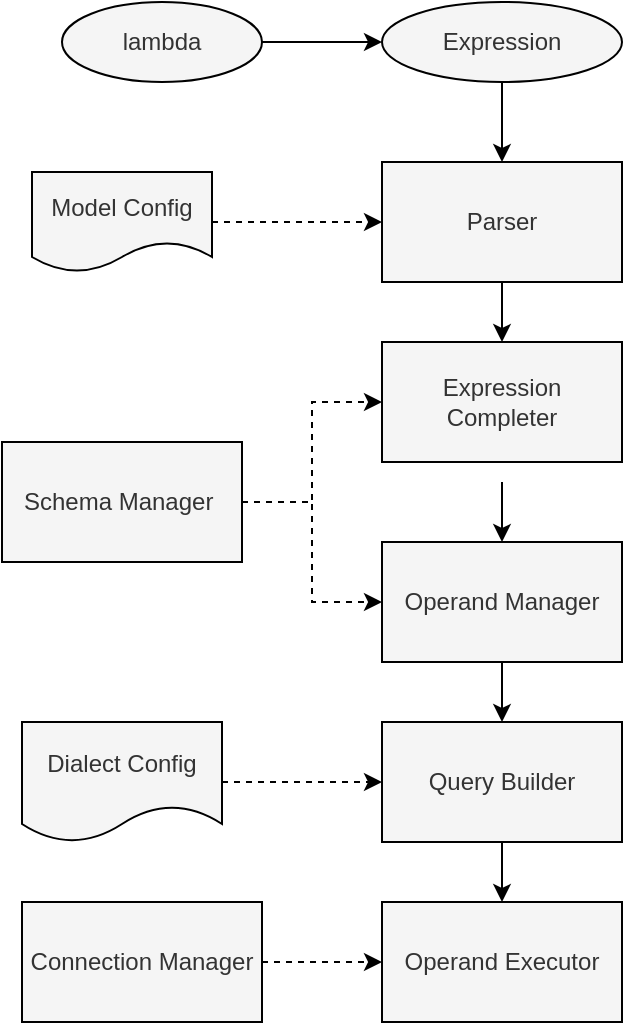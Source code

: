 <mxfile>
    <diagram id="_qm1-AJe0AePabwUvn4U" name="Page-1">
        <mxGraphModel dx="1099" dy="635" grid="0" gridSize="10" guides="1" tooltips="1" connect="1" arrows="1" fold="1" page="1" pageScale="1" pageWidth="413" pageHeight="583" background="#ffffff" math="0" shadow="0">
            <root>
                <object label="" id="0">
                    <mxCell/>
                </object>
                <mxCell id="1" parent="0"/>
                <mxCell id="13" style="edgeStyle=orthogonalEdgeStyle;rounded=0;orthogonalLoop=1;jettySize=auto;html=1;exitX=0.5;exitY=1;exitDx=0;exitDy=0;entryX=0.5;entryY=0;entryDx=0;entryDy=0;fontColor=#000000;labelBackgroundColor=none;sketch=0;shadow=0;fillColor=#f5f5f5;strokeColor=#000000;" edge="1" parent="1" source="2" target="7">
                    <mxGeometry relative="1" as="geometry"/>
                </mxCell>
                <mxCell id="2" value="Query Builder" style="rounded=0;whiteSpace=wrap;html=1;labelBackgroundColor=none;sketch=0;shadow=0;fillColor=#f5f5f5;fontColor=#333333;strokeColor=#000000;" vertex="1" parent="1">
                    <mxGeometry x="209" y="383" width="120" height="60" as="geometry"/>
                </mxCell>
                <mxCell id="10" style="edgeStyle=orthogonalEdgeStyle;rounded=0;orthogonalLoop=1;jettySize=auto;html=1;exitX=0.5;exitY=1;exitDx=0;exitDy=0;entryX=0.5;entryY=0;entryDx=0;entryDy=0;fontColor=#000000;labelBackgroundColor=none;sketch=0;fillColor=#f5f5f5;strokeColor=#000000;" edge="1" parent="1" source="3" target="6">
                    <mxGeometry relative="1" as="geometry"/>
                </mxCell>
                <mxCell id="3" value="Parser" style="rounded=0;whiteSpace=wrap;html=1;labelBackgroundColor=none;sketch=0;fillColor=#f5f5f5;fontColor=#333333;strokeColor=#000000;" vertex="1" parent="1">
                    <mxGeometry x="209" y="103" width="120" height="60" as="geometry"/>
                </mxCell>
                <mxCell id="12" style="edgeStyle=orthogonalEdgeStyle;rounded=0;orthogonalLoop=1;jettySize=auto;html=1;exitX=0.5;exitY=1;exitDx=0;exitDy=0;entryX=0.5;entryY=0;entryDx=0;entryDy=0;fontColor=#000000;labelBackgroundColor=none;sketch=0;shadow=0;fillColor=#f5f5f5;strokeColor=#000000;" edge="1" parent="1" source="4" target="2">
                    <mxGeometry relative="1" as="geometry"/>
                </mxCell>
                <mxCell id="4" value="Operand Manager" style="rounded=0;whiteSpace=wrap;html=1;labelBackgroundColor=none;sketch=0;fillColor=#f5f5f5;fontColor=#333333;strokeColor=#000000;" vertex="1" parent="1">
                    <mxGeometry x="209" y="293" width="120" height="60" as="geometry"/>
                </mxCell>
                <mxCell id="9" style="edgeStyle=orthogonalEdgeStyle;rounded=0;orthogonalLoop=1;jettySize=auto;html=1;dashed=1;entryX=0;entryY=0.5;entryDx=0;entryDy=0;fontColor=#000000;labelBackgroundColor=none;sketch=0;fillColor=#f5f5f5;strokeColor=#000000;" edge="1" parent="1" source="5" target="6">
                    <mxGeometry relative="1" as="geometry">
                        <mxPoint x="209" y="233" as="targetPoint"/>
                    </mxGeometry>
                </mxCell>
                <mxCell id="15" style="edgeStyle=orthogonalEdgeStyle;rounded=0;orthogonalLoop=1;jettySize=auto;html=1;entryX=0;entryY=0.5;entryDx=0;entryDy=0;dashed=1;fontColor=#000000;labelBackgroundColor=none;sketch=0;fillColor=#f5f5f5;strokeColor=#000000;" edge="1" parent="1" source="5" target="4">
                    <mxGeometry relative="1" as="geometry"/>
                </mxCell>
                <mxCell id="5" value="Schema Manager&amp;nbsp;" style="rounded=0;whiteSpace=wrap;html=1;labelBackgroundColor=none;sketch=0;fillColor=#f5f5f5;fontColor=#333333;strokeColor=#000000;" vertex="1" parent="1">
                    <mxGeometry x="19" y="243" width="120" height="60" as="geometry"/>
                </mxCell>
                <mxCell id="11" style="edgeStyle=orthogonalEdgeStyle;rounded=0;orthogonalLoop=1;jettySize=auto;html=1;exitX=0.5;exitY=1;exitDx=0;exitDy=0;entryX=0.5;entryY=0;entryDx=0;entryDy=0;fontColor=#000000;labelBackgroundColor=none;sketch=0;fillColor=#f5f5f5;strokeColor=#000000;" edge="1" parent="1" target="4">
                    <mxGeometry relative="1" as="geometry">
                        <mxPoint x="269" y="263" as="sourcePoint"/>
                    </mxGeometry>
                </mxCell>
                <mxCell id="6" value="Expression Completer" style="rounded=0;whiteSpace=wrap;html=1;strokeWidth=1;labelBackgroundColor=none;sketch=0;fillColor=#f5f5f5;fontColor=#333333;strokeColor=#000000;" vertex="1" parent="1">
                    <mxGeometry x="209" y="193" width="120" height="60" as="geometry"/>
                </mxCell>
                <mxCell id="7" value="Operand Executor" style="rounded=0;whiteSpace=wrap;html=1;labelBackgroundColor=none;sketch=0;shadow=0;fillColor=#f5f5f5;fontColor=#333333;strokeColor=#000000;" vertex="1" parent="1">
                    <mxGeometry x="209" y="473" width="120" height="60" as="geometry"/>
                </mxCell>
                <mxCell id="14" style="edgeStyle=orthogonalEdgeStyle;rounded=0;orthogonalLoop=1;jettySize=auto;html=1;entryX=0;entryY=0.5;entryDx=0;entryDy=0;dashed=1;fontColor=#000000;labelBackgroundColor=none;sketch=0;shadow=0;fillColor=#f5f5f5;strokeColor=#000000;" edge="1" parent="1" source="8" target="7">
                    <mxGeometry relative="1" as="geometry"/>
                </mxCell>
                <mxCell id="8" value="Connection Manager" style="rounded=0;whiteSpace=wrap;html=1;labelBackgroundColor=none;sketch=0;shadow=0;fillColor=#f5f5f5;fontColor=#333333;strokeColor=#000000;" vertex="1" parent="1">
                    <mxGeometry x="29" y="473" width="120" height="60" as="geometry"/>
                </mxCell>
                <mxCell id="17" style="edgeStyle=orthogonalEdgeStyle;rounded=0;orthogonalLoop=1;jettySize=auto;html=1;entryX=0;entryY=0.5;entryDx=0;entryDy=0;dashed=1;fontColor=#000000;labelBackgroundColor=none;sketch=0;shadow=0;fillColor=#f5f5f5;strokeColor=#000000;" edge="1" parent="1" source="16" target="2">
                    <mxGeometry relative="1" as="geometry"/>
                </mxCell>
                <mxCell id="16" value="Dialect Config" style="shape=document;whiteSpace=wrap;html=1;boundedLbl=1;labelBackgroundColor=none;sketch=0;shadow=0;fillColor=#f5f5f5;fontColor=#333333;strokeColor=#000000;" vertex="1" parent="1">
                    <mxGeometry x="29" y="383" width="100" height="60" as="geometry"/>
                </mxCell>
                <mxCell id="19" style="edgeStyle=orthogonalEdgeStyle;rounded=0;orthogonalLoop=1;jettySize=auto;html=1;entryX=0.5;entryY=0;entryDx=0;entryDy=0;fontColor=#000000;labelBackgroundColor=none;sketch=0;fillColor=#f5f5f5;strokeColor=#000000;" edge="1" parent="1" source="18" target="3">
                    <mxGeometry relative="1" as="geometry"/>
                </mxCell>
                <mxCell id="18" value="Expression" style="ellipse;whiteSpace=wrap;html=1;labelBackgroundColor=none;sketch=0;fillColor=#f5f5f5;fontColor=#333333;strokeColor=#000000;" vertex="1" parent="1">
                    <mxGeometry x="209" y="23" width="120" height="40" as="geometry"/>
                </mxCell>
                <mxCell id="21" style="edgeStyle=orthogonalEdgeStyle;rounded=0;orthogonalLoop=1;jettySize=auto;html=1;entryX=0;entryY=0.5;entryDx=0;entryDy=0;fontColor=#000000;labelBackgroundColor=none;sketch=0;fillColor=#f5f5f5;strokeColor=#000000;" edge="1" parent="1" source="20" target="18">
                    <mxGeometry relative="1" as="geometry"/>
                </mxCell>
                <mxCell id="20" value="lambda" style="ellipse;whiteSpace=wrap;html=1;labelBackgroundColor=none;sketch=0;fillColor=#f5f5f5;fontColor=#333333;strokeColor=#000000;" vertex="1" parent="1">
                    <mxGeometry x="49" y="23" width="100" height="40" as="geometry"/>
                </mxCell>
                <mxCell id="27" style="edgeStyle=orthogonalEdgeStyle;rounded=0;orthogonalLoop=1;jettySize=auto;html=1;entryX=0;entryY=0.5;entryDx=0;entryDy=0;dashed=1;fontColor=#000000;labelBackgroundColor=none;sketch=0;fillColor=#f5f5f5;strokeColor=#000000;" edge="1" parent="1" source="26" target="3">
                    <mxGeometry relative="1" as="geometry"/>
                </mxCell>
                <mxCell id="26" value="Model Config" style="shape=document;whiteSpace=wrap;html=1;boundedLbl=1;labelBackgroundColor=none;sketch=0;fillColor=#f5f5f5;fontColor=#333333;strokeColor=#000000;" vertex="1" parent="1">
                    <mxGeometry x="34" y="108" width="90" height="50" as="geometry"/>
                </mxCell>
            </root>
        </mxGraphModel>
    </diagram>
</mxfile>